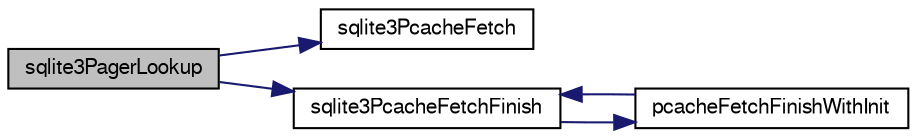 digraph "sqlite3PagerLookup"
{
  edge [fontname="FreeSans",fontsize="10",labelfontname="FreeSans",labelfontsize="10"];
  node [fontname="FreeSans",fontsize="10",shape=record];
  rankdir="LR";
  Node630693 [label="sqlite3PagerLookup",height=0.2,width=0.4,color="black", fillcolor="grey75", style="filled", fontcolor="black"];
  Node630693 -> Node630694 [color="midnightblue",fontsize="10",style="solid",fontname="FreeSans"];
  Node630694 [label="sqlite3PcacheFetch",height=0.2,width=0.4,color="black", fillcolor="white", style="filled",URL="$sqlite3_8c.html#a51a10151c5ec2c1c9e6fd615e95a3450"];
  Node630693 -> Node630695 [color="midnightblue",fontsize="10",style="solid",fontname="FreeSans"];
  Node630695 [label="sqlite3PcacheFetchFinish",height=0.2,width=0.4,color="black", fillcolor="white", style="filled",URL="$sqlite3_8c.html#a21f330cb082d63a111f64257e823a4b1"];
  Node630695 -> Node630696 [color="midnightblue",fontsize="10",style="solid",fontname="FreeSans"];
  Node630696 [label="pcacheFetchFinishWithInit",height=0.2,width=0.4,color="black", fillcolor="white", style="filled",URL="$sqlite3_8c.html#aa202d18b38a90f758ff6ccfc956920eb"];
  Node630696 -> Node630695 [color="midnightblue",fontsize="10",style="solid",fontname="FreeSans"];
}
